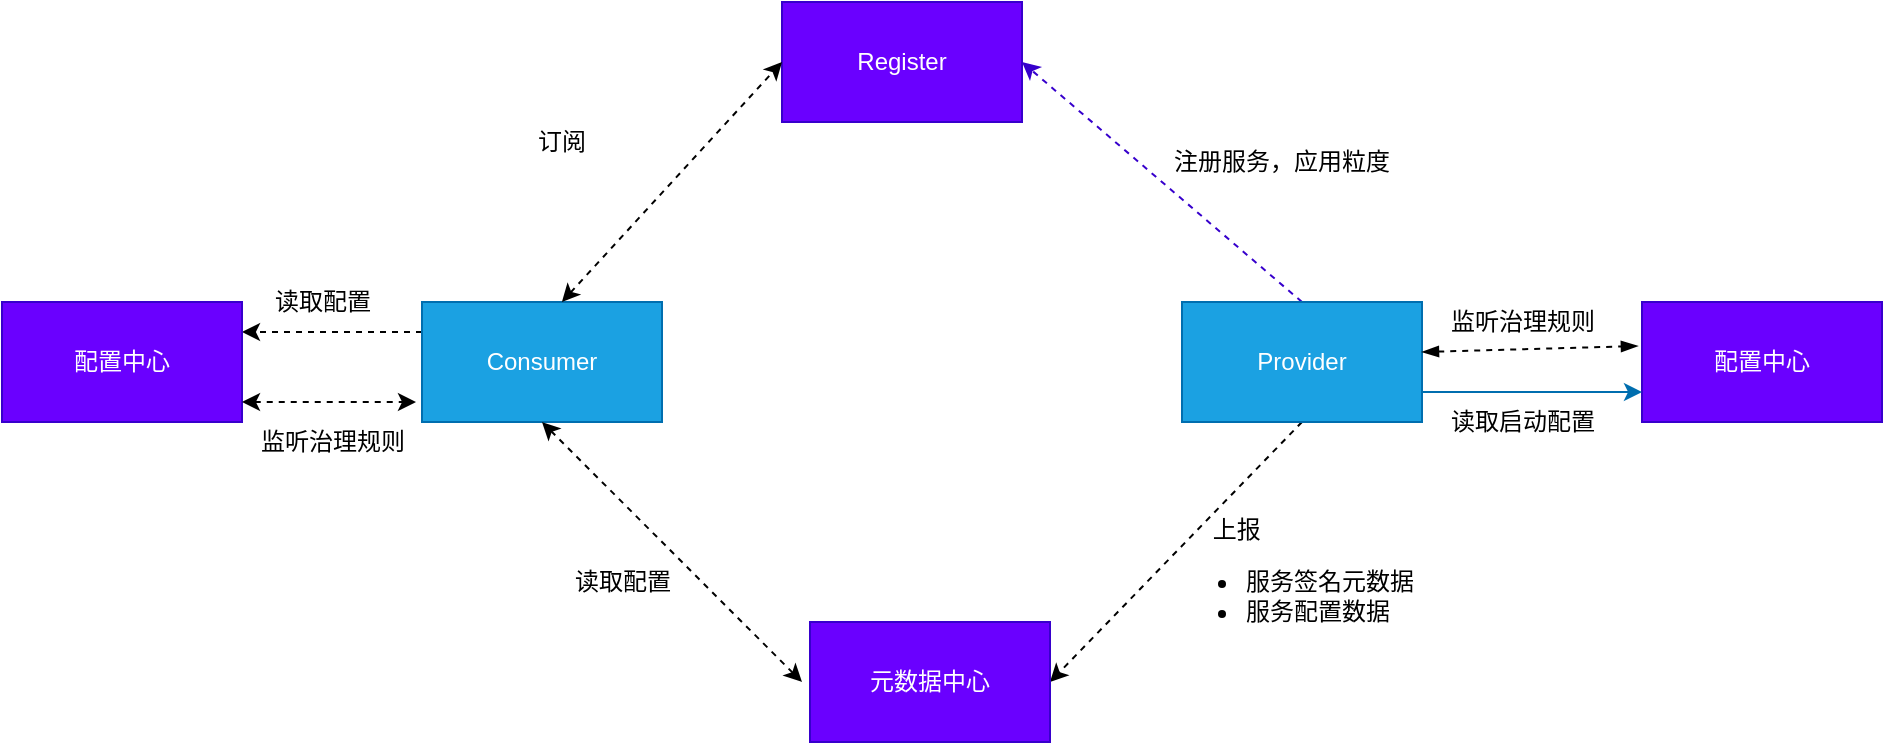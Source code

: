 <mxfile version="15.2.7" type="device"><diagram id="lgbKIjeRGr9pGabQ7252" name="第 1 页"><mxGraphModel dx="1913" dy="783" grid="1" gridSize="10" guides="1" tooltips="1" connect="1" arrows="1" fold="1" page="1" pageScale="1" pageWidth="827" pageHeight="1169" math="0" shadow="0"><root><mxCell id="0"/><mxCell id="1" parent="0"/><mxCell id="X0UFuou5ZrcJK00FK826-27" style="edgeStyle=none;rounded=1;orthogonalLoop=1;jettySize=auto;html=1;dashed=1;exitX=0;exitY=0.25;exitDx=0;exitDy=0;entryX=1;entryY=0.25;entryDx=0;entryDy=0;" edge="1" parent="1" source="X0UFuou5ZrcJK00FK826-1" target="X0UFuou5ZrcJK00FK826-6"><mxGeometry relative="1" as="geometry"/></mxCell><mxCell id="X0UFuou5ZrcJK00FK826-1" value="Consumer" style="rounded=0;whiteSpace=wrap;html=1;fillColor=#1ba1e2;strokeColor=#006EAF;fontColor=#ffffff;" vertex="1" parent="1"><mxGeometry x="160" y="280" width="120" height="60" as="geometry"/></mxCell><mxCell id="X0UFuou5ZrcJK00FK826-18" style="rounded=1;orthogonalLoop=1;jettySize=auto;html=1;exitX=0.5;exitY=0;exitDx=0;exitDy=0;entryX=1;entryY=0.5;entryDx=0;entryDy=0;dashed=1;fillColor=#6a00ff;strokeColor=#3700CC;" edge="1" parent="1" source="X0UFuou5ZrcJK00FK826-2" target="X0UFuou5ZrcJK00FK826-4"><mxGeometry relative="1" as="geometry"/></mxCell><mxCell id="X0UFuou5ZrcJK00FK826-21" style="edgeStyle=none;rounded=1;orthogonalLoop=1;jettySize=auto;html=1;exitX=0.5;exitY=1;exitDx=0;exitDy=0;entryX=1;entryY=0.5;entryDx=0;entryDy=0;dashed=1;" edge="1" parent="1" source="X0UFuou5ZrcJK00FK826-2" target="X0UFuou5ZrcJK00FK826-5"><mxGeometry relative="1" as="geometry"/></mxCell><mxCell id="X0UFuou5ZrcJK00FK826-2" value="Provider" style="rounded=0;whiteSpace=wrap;html=1;fillColor=#1ba1e2;strokeColor=#006EAF;fontColor=#ffffff;" vertex="1" parent="1"><mxGeometry x="540" y="280" width="120" height="60" as="geometry"/></mxCell><mxCell id="X0UFuou5ZrcJK00FK826-4" value="Register" style="rounded=0;whiteSpace=wrap;html=1;fillColor=#6a00ff;strokeColor=#3700CC;fontColor=#ffffff;" vertex="1" parent="1"><mxGeometry x="340" y="130" width="120" height="60" as="geometry"/></mxCell><mxCell id="X0UFuou5ZrcJK00FK826-5" value="元数据中心" style="rounded=0;whiteSpace=wrap;html=1;fillColor=#6a00ff;strokeColor=#3700CC;fontColor=#ffffff;" vertex="1" parent="1"><mxGeometry x="354" y="440" width="120" height="60" as="geometry"/></mxCell><mxCell id="X0UFuou5ZrcJK00FK826-6" value="配置中心" style="rounded=0;whiteSpace=wrap;html=1;fillColor=#6a00ff;strokeColor=#3700CC;fontColor=#ffffff;" vertex="1" parent="1"><mxGeometry x="-50" y="280" width="120" height="60" as="geometry"/></mxCell><mxCell id="X0UFuou5ZrcJK00FK826-7" value="配置中心" style="rounded=0;whiteSpace=wrap;html=1;fillColor=#6a00ff;strokeColor=#3700CC;fontColor=#ffffff;" vertex="1" parent="1"><mxGeometry x="770" y="280" width="120" height="60" as="geometry"/></mxCell><mxCell id="X0UFuou5ZrcJK00FK826-10" value="" style="endArrow=classic;html=1;entryX=0;entryY=0.75;entryDx=0;entryDy=0;exitX=1;exitY=0.75;exitDx=0;exitDy=0;fillColor=#1ba1e2;strokeColor=#006EAF;" edge="1" parent="1" source="X0UFuou5ZrcJK00FK826-2" target="X0UFuou5ZrcJK00FK826-7"><mxGeometry width="50" height="50" relative="1" as="geometry"><mxPoint x="660" y="335" as="sourcePoint"/><mxPoint x="730" y="340" as="targetPoint"/></mxGeometry></mxCell><mxCell id="X0UFuou5ZrcJK00FK826-20" value="注册服务，应用粒度" style="text;html=1;strokeColor=none;fillColor=none;align=center;verticalAlign=middle;whiteSpace=wrap;rounded=0;" vertex="1" parent="1"><mxGeometry x="530" y="200" width="120" height="20" as="geometry"/></mxCell><mxCell id="X0UFuou5ZrcJK00FK826-22" value="&lt;div&gt;&lt;span&gt;&amp;nbsp; &amp;nbsp; &amp;nbsp; &amp;nbsp;上报&lt;/span&gt;&lt;/div&gt;&lt;div&gt;&lt;ul&gt;&lt;li&gt;&lt;span&gt;服务签名元数据&lt;/span&gt;&lt;/li&gt;&lt;li&gt;&lt;span&gt;服务配置数据&lt;/span&gt;&lt;/li&gt;&lt;/ul&gt;&lt;/div&gt;" style="text;html=1;strokeColor=none;fillColor=none;align=left;verticalAlign=middle;whiteSpace=wrap;rounded=0;" vertex="1" parent="1"><mxGeometry x="530" y="380" width="165" height="80" as="geometry"/></mxCell><mxCell id="X0UFuou5ZrcJK00FK826-25" value="订阅" style="text;html=1;strokeColor=none;fillColor=none;align=center;verticalAlign=middle;whiteSpace=wrap;rounded=0;" vertex="1" parent="1"><mxGeometry x="210" y="190" width="40" height="20" as="geometry"/></mxCell><mxCell id="X0UFuou5ZrcJK00FK826-30" value="" style="endArrow=classic;startArrow=classic;html=1;dashed=1;exitX=0.583;exitY=0;exitDx=0;exitDy=0;exitPerimeter=0;" edge="1" parent="1" source="X0UFuou5ZrcJK00FK826-1"><mxGeometry width="50" height="50" relative="1" as="geometry"><mxPoint x="290" y="210" as="sourcePoint"/><mxPoint x="340" y="160" as="targetPoint"/></mxGeometry></mxCell><mxCell id="X0UFuou5ZrcJK00FK826-31" value="读取启动配置" style="text;html=1;align=center;verticalAlign=middle;resizable=0;points=[];autosize=1;strokeColor=none;fillColor=none;" vertex="1" parent="1"><mxGeometry x="665" y="330" width="90" height="20" as="geometry"/></mxCell><mxCell id="X0UFuou5ZrcJK00FK826-32" value="监听治理规则" style="text;html=1;align=center;verticalAlign=middle;resizable=0;points=[];autosize=1;strokeColor=none;fillColor=none;" vertex="1" parent="1"><mxGeometry x="665" y="280" width="90" height="20" as="geometry"/></mxCell><mxCell id="X0UFuou5ZrcJK00FK826-33" value="" style="endArrow=blockThin;startArrow=blockThin;html=1;dashed=1;endFill=1;startFill=1;entryX=-0.017;entryY=0.367;entryDx=0;entryDy=0;entryPerimeter=0;" edge="1" parent="1" target="X0UFuou5ZrcJK00FK826-7"><mxGeometry width="50" height="50" relative="1" as="geometry"><mxPoint x="660" y="305" as="sourcePoint"/><mxPoint x="760" y="305" as="targetPoint"/></mxGeometry></mxCell><mxCell id="X0UFuou5ZrcJK00FK826-35" value="读取配置" style="text;html=1;align=center;verticalAlign=middle;resizable=0;points=[];autosize=1;strokeColor=none;fillColor=none;" vertex="1" parent="1"><mxGeometry x="80" y="270" width="60" height="20" as="geometry"/></mxCell><mxCell id="X0UFuou5ZrcJK00FK826-36" value="" style="endArrow=classic;startArrow=classic;html=1;dashed=1;" edge="1" parent="1"><mxGeometry width="50" height="50" relative="1" as="geometry"><mxPoint x="70" y="330" as="sourcePoint"/><mxPoint x="157" y="330" as="targetPoint"/></mxGeometry></mxCell><mxCell id="X0UFuou5ZrcJK00FK826-37" value="监听治理规则" style="text;html=1;align=center;verticalAlign=middle;resizable=0;points=[];autosize=1;strokeColor=none;fillColor=none;" vertex="1" parent="1"><mxGeometry x="70" y="340" width="90" height="20" as="geometry"/></mxCell><mxCell id="X0UFuou5ZrcJK00FK826-39" value="" style="endArrow=classic;startArrow=classic;html=1;dashed=1;exitX=0.5;exitY=1;exitDx=0;exitDy=0;" edge="1" parent="1" source="X0UFuou5ZrcJK00FK826-1"><mxGeometry width="50" height="50" relative="1" as="geometry"><mxPoint x="220" y="390" as="sourcePoint"/><mxPoint x="350" y="470" as="targetPoint"/></mxGeometry></mxCell><mxCell id="X0UFuou5ZrcJK00FK826-40" value="读取配置" style="text;html=1;align=center;verticalAlign=middle;resizable=0;points=[];autosize=1;strokeColor=none;fillColor=none;" vertex="1" parent="1"><mxGeometry x="230" y="410" width="60" height="20" as="geometry"/></mxCell></root></mxGraphModel></diagram></mxfile>